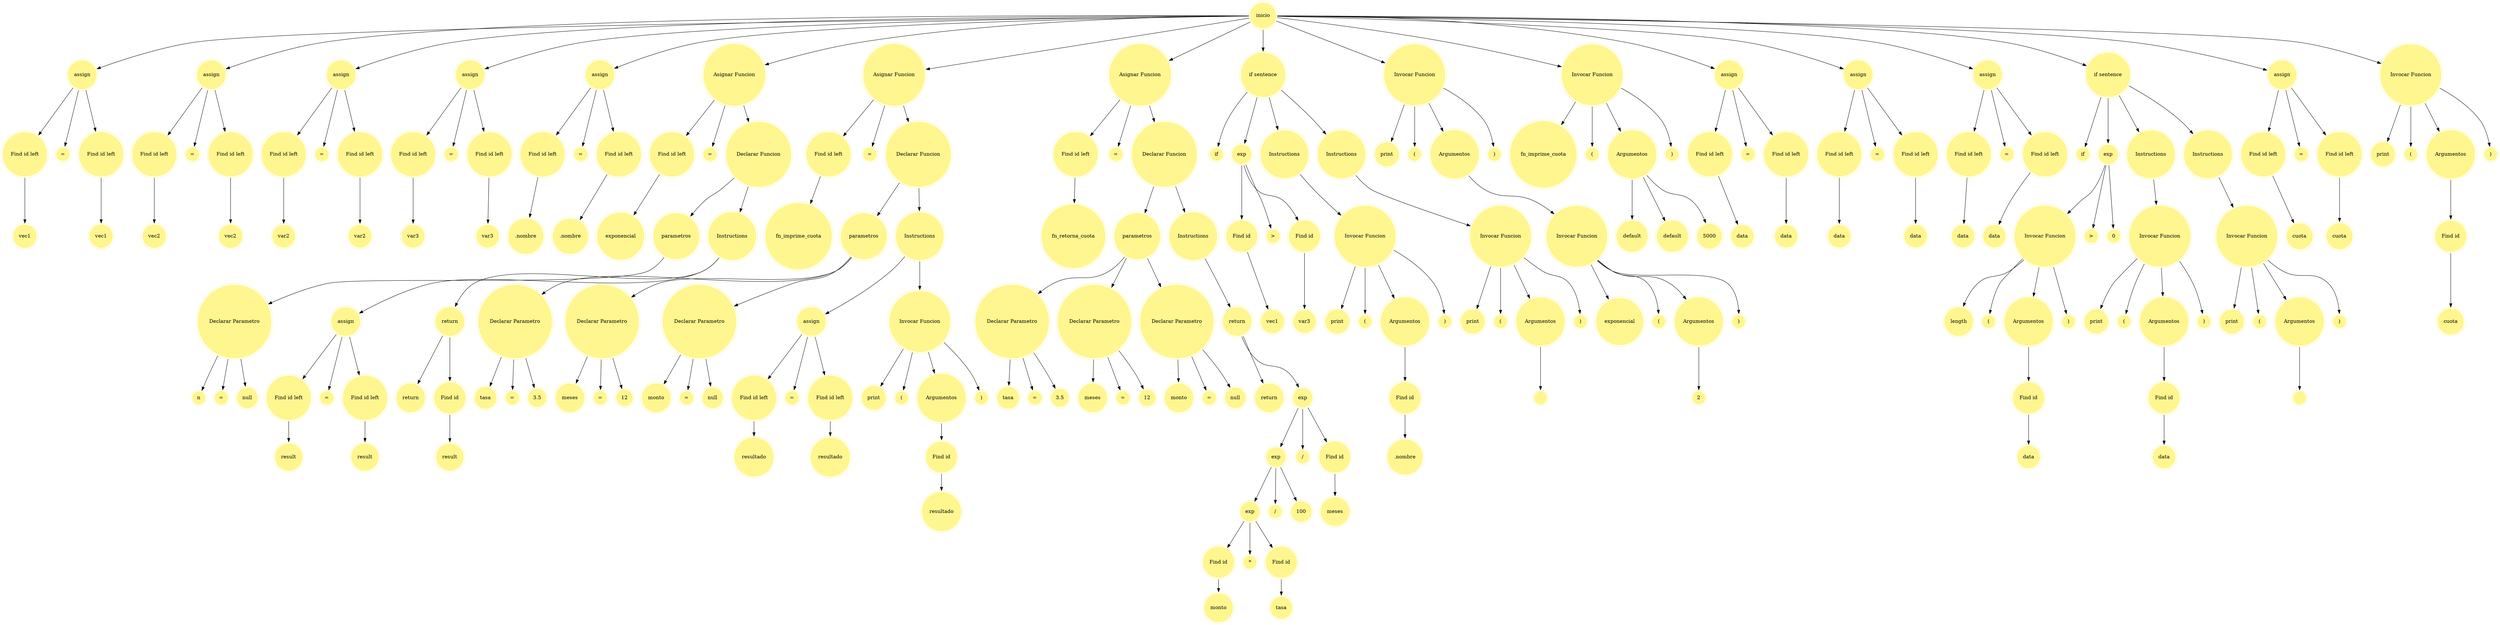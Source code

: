 
digraph G {
node [shape=doublecircle, style=filled, color=khaki1, fontcolor=black];
node0[label="inicio"];
node1[label="assign"];
node2[label="Find id left"];
node3[label="vec1"];
node4[label="="];
node5[label="Find id left"];
node6[label="vec1"];
node7[label="assign"];
node8[label="Find id left"];
node9[label="vec2"];
node10[label="="];
node11[label="Find id left"];
node12[label="vec2"];
node13[label="assign"];
node14[label="Find id left"];
node15[label="var2"];
node16[label="="];
node17[label="Find id left"];
node18[label="var2"];
node19[label="assign"];
node20[label="Find id left"];
node21[label="var3"];
node22[label="="];
node23[label="Find id left"];
node24[label="var3"];
node25[label="assign"];
node26[label="Find id left"];
node27[label=".nombre"];
node28[label="="];
node29[label="Find id left"];
node30[label=".nombre"];
node31[label="Asignar Funcion"];
node32[label="Find id left"];
node33[label="exponencial"];
node34[label="="];
node35[label="Declarar Funcion"];
node36[label="parametros"];
node37[label="Declarar Parametro"];
node38[label="n"];
node39[label="="];
node40[label="null"];
node41[label="Instructions"];
node42[label="assign"];
node43[label="Find id left"];
node44[label="result"];
node45[label="="];
node46[label="Find id left"];
node47[label="result"];
node48[label="return"];
node49[label="return"];
node50[label="Find id"];
node51[label="result"];
node52[label="Asignar Funcion"];
node53[label="Find id left"];
node54[label="fn_imprime_cuota"];
node55[label="="];
node56[label="Declarar Funcion"];
node57[label="parametros"];
node58[label="Declarar Parametro"];
node59[label="tasa"];
node60[label="="];
node61[label="3.5"];
node62[label="Declarar Parametro"];
node63[label="meses"];
node64[label="="];
node65[label="12"];
node66[label="Declarar Parametro"];
node67[label="monto"];
node68[label="="];
node69[label="null"];
node70[label="Instructions"];
node71[label="assign"];
node72[label="Find id left"];
node73[label="resultado"];
node74[label="="];
node75[label="Find id left"];
node76[label="resultado"];
node77[label="Invocar Funcion"];
node78[label="print"];
node79[label="("];
node80[label="Argumentos"];
node81[label="Find id"];
node82[label="resultado"];
node83[label=")"];
node84[label="Asignar Funcion"];
node85[label="Find id left"];
node86[label="fn_retorna_cuota"];
node87[label="="];
node88[label="Declarar Funcion"];
node89[label="parametros"];
node90[label="Declarar Parametro"];
node91[label="tasa"];
node92[label="="];
node93[label="3.5"];
node94[label="Declarar Parametro"];
node95[label="meses"];
node96[label="="];
node97[label="12"];
node98[label="Declarar Parametro"];
node99[label="monto"];
node100[label="="];
node101[label="null"];
node102[label="Instructions"];
node103[label="return"];
node104[label="return"];
node105[label="exp"];
node106[label="exp"];
node107[label="exp"];
node108[label="Find id"];
node109[label="monto"];
node110[label="*"];
node111[label="Find id"];
node112[label="tasa"];
node113[label="/"];
node114[label="100"];
node115[label="/"];
node116[label="Find id"];
node117[label="meses"];
node118[label="if sentence"];
node119[label="if"];
node120[label="exp"];
node121[label="Find id"];
node122[label="vec1"];
node123[label=">"];
node124[label="Find id"];
node125[label="var3"];
node126[label="Instructions"];
node127[label="Invocar Funcion"];
node128[label="print"];
node129[label="("];
node130[label="Argumentos"];
node131[label="Find id"];
node132[label=".nombre"];
node133[label=")"];
node134[label="Instructions"];
node135[label="Invocar Funcion"];
node136[label="print"];
node137[label="("];
node138[label="Argumentos"];
node139[label=""];
node140[label=")"];
node141[label="Invocar Funcion"];
node142[label="print"];
node143[label="("];
node144[label="Argumentos"];
node145[label="Invocar Funcion"];
node146[label="exponencial"];
node147[label="("];
node148[label="Argumentos"];
node149[label="2"];
node150[label=")"];
node151[label=")"];
node152[label="Invocar Funcion"];
node153[label="fn_imprime_cuota"];
node154[label="("];
node155[label="Argumentos"];
node156[label="default"];
node157[label="default"];
node158[label="5000"];
node159[label=")"];
node160[label="assign"];
node161[label="Find id left"];
node162[label="data"];
node163[label="="];
node164[label="Find id left"];
node165[label="data"];
node166[label="assign"];
node167[label="Find id left"];
node168[label="data"];
node169[label="="];
node170[label="Find id left"];
node171[label="data"];
node172[label="assign"];
node173[label="Find id left"];
node174[label="data"];
node175[label="="];
node176[label="Find id left"];
node177[label="data"];
node178[label="if sentence"];
node179[label="if"];
node180[label="exp"];
node181[label="Invocar Funcion"];
node182[label="length"];
node183[label="("];
node184[label="Argumentos"];
node185[label="Find id"];
node186[label="data"];
node187[label=")"];
node188[label=">"];
node189[label="0"];
node190[label="Instructions"];
node191[label="Invocar Funcion"];
node192[label="print"];
node193[label="("];
node194[label="Argumentos"];
node195[label="Find id"];
node196[label="data"];
node197[label=")"];
node198[label="Instructions"];
node199[label="Invocar Funcion"];
node200[label="print"];
node201[label="("];
node202[label="Argumentos"];
node203[label=""];
node204[label=")"];
node205[label="assign"];
node206[label="Find id left"];
node207[label="cuota"];
node208[label="="];
node209[label="Find id left"];
node210[label="cuota"];
node211[label="Invocar Funcion"];
node212[label="print"];
node213[label="("];
node214[label="Argumentos"];
node215[label="Find id"];
node216[label="cuota"];
node217[label=")"];
"node0"->"node1";
"node1"->"node2";
"node2"->"node3";
"node1"->"node4";
"node1"->"node5";
"node5"->"node6";
"node0"->"node7";
"node7"->"node8";
"node8"->"node9";
"node7"->"node10";
"node7"->"node11";
"node11"->"node12";
"node0"->"node13";
"node13"->"node14";
"node14"->"node15";
"node13"->"node16";
"node13"->"node17";
"node17"->"node18";
"node0"->"node19";
"node19"->"node20";
"node20"->"node21";
"node19"->"node22";
"node19"->"node23";
"node23"->"node24";
"node0"->"node25";
"node25"->"node26";
"node26"->"node27";
"node25"->"node28";
"node25"->"node29";
"node29"->"node30";
"node0"->"node31";
"node31"->"node32";
"node32"->"node33";
"node31"->"node34";
"node31"->"node35";
"node35"->"node36";
"node36"->"node37";
"node37"->"node38";
"node37"->"node39";
"node37"->"node40";
"node35"->"node41";
"node41"->"node42";
"node42"->"node43";
"node43"->"node44";
"node42"->"node45";
"node42"->"node46";
"node46"->"node47";
"node41"->"node48";
"node48"->"node49";
"node48"->"node50";
"node50"->"node51";
"node0"->"node52";
"node52"->"node53";
"node53"->"node54";
"node52"->"node55";
"node52"->"node56";
"node56"->"node57";
"node57"->"node58";
"node58"->"node59";
"node58"->"node60";
"node58"->"node61";
"node57"->"node62";
"node62"->"node63";
"node62"->"node64";
"node62"->"node65";
"node57"->"node66";
"node66"->"node67";
"node66"->"node68";
"node66"->"node69";
"node56"->"node70";
"node70"->"node71";
"node71"->"node72";
"node72"->"node73";
"node71"->"node74";
"node71"->"node75";
"node75"->"node76";
"node70"->"node77";
"node77"->"node78";
"node77"->"node79";
"node77"->"node80";
"node80"->"node81";
"node81"->"node82";
"node77"->"node83";
"node0"->"node84";
"node84"->"node85";
"node85"->"node86";
"node84"->"node87";
"node84"->"node88";
"node88"->"node89";
"node89"->"node90";
"node90"->"node91";
"node90"->"node92";
"node90"->"node93";
"node89"->"node94";
"node94"->"node95";
"node94"->"node96";
"node94"->"node97";
"node89"->"node98";
"node98"->"node99";
"node98"->"node100";
"node98"->"node101";
"node88"->"node102";
"node102"->"node103";
"node103"->"node104";
"node103"->"node105";
"node105"->"node106";
"node106"->"node107";
"node107"->"node108";
"node108"->"node109";
"node107"->"node110";
"node107"->"node111";
"node111"->"node112";
"node106"->"node113";
"node106"->"node114";
"node105"->"node115";
"node105"->"node116";
"node116"->"node117";
"node0"->"node118";
"node118"->"node119";
"node118"->"node120";
"node120"->"node121";
"node121"->"node122";
"node120"->"node123";
"node120"->"node124";
"node124"->"node125";
"node118"->"node126";
"node126"->"node127";
"node127"->"node128";
"node127"->"node129";
"node127"->"node130";
"node130"->"node131";
"node131"->"node132";
"node127"->"node133";
"node118"->"node134";
"node134"->"node135";
"node135"->"node136";
"node135"->"node137";
"node135"->"node138";
"node138"->"node139";
"node135"->"node140";
"node0"->"node141";
"node141"->"node142";
"node141"->"node143";
"node141"->"node144";
"node144"->"node145";
"node145"->"node146";
"node145"->"node147";
"node145"->"node148";
"node148"->"node149";
"node145"->"node150";
"node141"->"node151";
"node0"->"node152";
"node152"->"node153";
"node152"->"node154";
"node152"->"node155";
"node155"->"node156";
"node155"->"node157";
"node155"->"node158";
"node152"->"node159";
"node0"->"node160";
"node160"->"node161";
"node161"->"node162";
"node160"->"node163";
"node160"->"node164";
"node164"->"node165";
"node0"->"node166";
"node166"->"node167";
"node167"->"node168";
"node166"->"node169";
"node166"->"node170";
"node170"->"node171";
"node0"->"node172";
"node172"->"node173";
"node173"->"node174";
"node172"->"node175";
"node172"->"node176";
"node176"->"node177";
"node0"->"node178";
"node178"->"node179";
"node178"->"node180";
"node180"->"node181";
"node181"->"node182";
"node181"->"node183";
"node181"->"node184";
"node184"->"node185";
"node185"->"node186";
"node181"->"node187";
"node180"->"node188";
"node180"->"node189";
"node178"->"node190";
"node190"->"node191";
"node191"->"node192";
"node191"->"node193";
"node191"->"node194";
"node194"->"node195";
"node195"->"node196";
"node191"->"node197";
"node178"->"node198";
"node198"->"node199";
"node199"->"node200";
"node199"->"node201";
"node199"->"node202";
"node202"->"node203";
"node199"->"node204";
"node0"->"node205";
"node205"->"node206";
"node206"->"node207";
"node205"->"node208";
"node205"->"node209";
"node209"->"node210";
"node0"->"node211";
"node211"->"node212";
"node211"->"node213";
"node211"->"node214";
"node214"->"node215";
"node215"->"node216";
"node211"->"node217";
}
